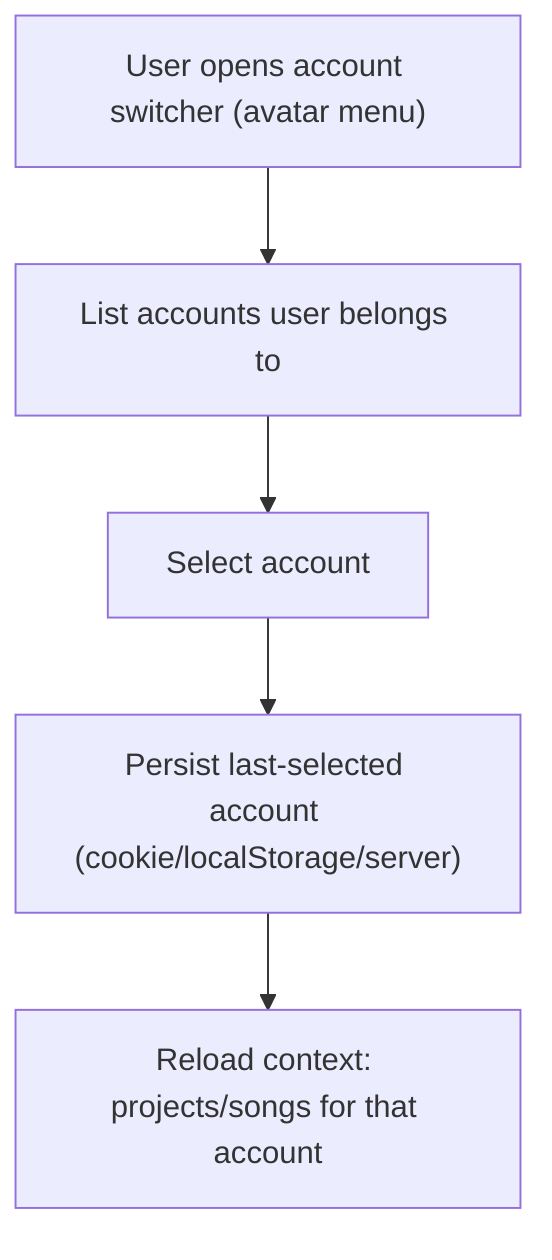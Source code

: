 flowchart TD
  A["User opens account switcher (avatar menu)"] --> B["List accounts user belongs to"]
  B --> C[Select account]
  C --> D["Persist last-selected account (cookie/localStorage/server)"]
  D --> E["Reload context: projects/songs for that account"]